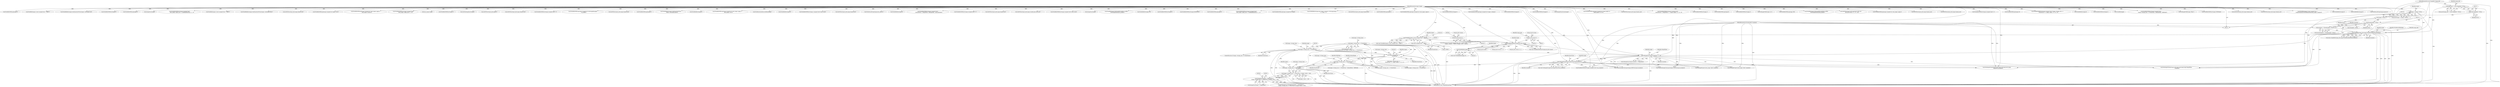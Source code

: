 digraph "0_ImageMagick_4f2c04ea6673863b87ac7f186cbb0d911f74085c_0@pointer" {
"1000534" [label="(Call,image->storage_class == DirectClass)"];
"1000332" [label="(Call,image->storage_class == PseudoClass)"];
"1000314" [label="(Call,image->storage_class == PseudoClass)"];
"1000501" [label="(Call,image->storage_class == PseudoClass)"];
"1000455" [label="(Call,image->storage_class ==\n        PseudoClass)"];
"1000339" [label="(Call,SetImageStorageClass(image,DirectClass,exception))"];
"1000286" [label="(Call,SetImageGray(image,exception))"];
"1000281" [label="(Call,WriteBlobByte(image, 0))"];
"1000265" [label="(Call,WriteBlobMSBShort(image,psd_info.version))"];
"1000257" [label="(Call,WriteBlob(image,4,(const unsigned char *) \"8BPS\"))"];
"1000186" [label="(Call,OpenBlob(image_info,image,WriteBinaryBlobMode,exception))"];
"1000134" [label="(Call,image_info != (const ImageInfo *) NULL)"];
"1000113" [label="(MethodParameterIn,const ImageInfo *image_info)"];
"1000136" [label="(Call,(const ImageInfo *) NULL)"];
"1000146" [label="(Call,image != (Image *) NULL)"];
"1000114" [label="(MethodParameterIn,Image *image)"];
"1000148" [label="(Call,(Image *) NULL)"];
"1000173" [label="(Call,exception != (ExceptionInfo *) NULL)"];
"1000115" [label="(MethodParameterIn,ExceptionInfo *exception)"];
"1000175" [label="(Call,(ExceptionInfo *) NULL)"];
"1000260" [label="(Call,(const unsigned char *) \"8BPS\")"];
"1000250" [label="(Call,psd_info.version=2)"];
"1000225" [label="(Call,psd_info.version=1)"];
"1000533" [label="(Call,(image->storage_class == DirectClass) || (image->colors > 256))"];
"1000528" [label="(Call,(IsImageGray(image) != MagickFalse) ||\n      (image->storage_class == DirectClass) || (image->colors > 256))"];
"1000283" [label="(Literal,0)"];
"1000133" [label="(Call,assert(image_info != (const ImageInfo *) NULL))"];
"1001360" [label="(Call,WriteBlobMSBShort(image,3))"];
"1000177" [label="(Identifier,NULL)"];
"1000388" [label="(Call,WriteBlobMSBLong(image,(unsigned int) image->columns))"];
"1000226" [label="(Call,psd_info.version)"];
"1000279" [label="(Call,(void) WriteBlobByte(image, 0))"];
"1001252" [label="(Call,WriteBlobMSBShort(image,0))"];
"1000507" [label="(Identifier,RGBMode)"];
"1000134" [label="(Call,image_info != (const ImageInfo *) NULL)"];
"1000768" [label="(Call,WriteBlobMSBShort(image,0))"];
"1000406" [label="(Call,IsImageMonochrome(image))"];
"1001442" [label="(Call,GetImageProperty(next_image,\"label\",exception))"];
"1001492" [label="(Call,WriteBlobMSBLong(image,(unsigned int) (label_length+(4-\n              (label_length % 4))+8)))"];
"1001269" [label="(Call,SetPSDSize(&psd_info,image,channel_size))"];
"1000257" [label="(Call,WriteBlob(image,4,(const unsigned char *) \"8BPS\"))"];
"1000187" [label="(Identifier,image_info)"];
"1000250" [label="(Call,psd_info.version=2)"];
"1000417" [label="(Call,WriteBlobMSBShort(image,(unsigned short)\n        (monochrome != MagickFalse ? 1 : image->depth > 8 ? 16 : 8)))"];
"1001264" [label="(Call,WriteBlobMSBShort(image,1))"];
"1001512" [label="(Call,WriteBlobMSBLong(image,0))"];
"1001336" [label="(Call,WriteBlobMSBShort(image,1))"];
"1000135" [label="(Identifier,image_info)"];
"1000332" [label="(Call,image->storage_class == PseudoClass)"];
"1000676" [label="(Call,GetImageProfile(image,\"icc\"))"];
"1000260" [label="(Call,(const unsigned char *) \"8BPS\")"];
"1000553" [label="(Call,WriteBlobMSBLong(image,768))"];
"1000736" [label="(Call,WriteBlob(image,GetStringInfoLength(bim_profile),\n        GetStringInfoDatum(bim_profile)))"];
"1001008" [label="(Call,SetPSDSize(&psd_info,image,layer_info_size+\n        (psd_info.version == 1 ? 8 : 16)))"];
"1001104" [label="(Call,WriteBlobMSBLong(image,(unsigned int) next_image->page.x))"];
"1001303" [label="(Call,SetPSDSize(&psd_info,image,channel_size))"];
"1001365" [label="(Call,SetPSDSize(&psd_info,image,channel_size))"];
"1001377" [label="(Call,WriteBlobMSBShort(image,(unsigned short) -1))"];
"1001456" [label="(Call,WriteBlobMSBLong(image,16))"];
"1000175" [label="(Call,(ExceptionInfo *) NULL)"];
"1000456" [label="(Call,image->storage_class)"];
"1000450" [label="(Call,WriteBlobMSBShort(image,(unsigned short) (image->storage_class ==\n        PseudoClass ? 8 : image->depth > 8 ? 16 : 8)))"];
"1000225" [label="(Call,psd_info.version=1)"];
"1000308" [label="(Call,(image_info->type !=\n         TrueColorAlphaType) && (image->storage_class == PseudoClass))"];
"1000188" [label="(Identifier,image)"];
"1000172" [label="(Call,assert(exception != (ExceptionInfo *) NULL))"];
"1000506" [label="(Identifier,IndexedMode)"];
"1001416" [label="(Call,WriteBlobByte(image,0))"];
"1000339" [label="(Call,SetImageStorageClass(image,DirectClass,exception))"];
"1000935" [label="(Call,psd_info.version == 1)"];
"1000460" [label="(Literal,8)"];
"1000173" [label="(Call,exception != (ExceptionInfo *) NULL)"];
"1000258" [label="(Identifier,image)"];
"1001348" [label="(Call,WriteBlobMSBShort(image,2))"];
"1001571" [label="(Call,CloseBlob(image))"];
"1000116" [label="(Block,)"];
"1000496" [label="(Call,WriteBlobMSBShort(image,(unsigned short)\n            (image->storage_class == PseudoClass ? IndexedMode : RGBMode)))"];
"1000336" [label="(Identifier,PseudoClass)"];
"1001533" [label="(Call,WriteImageChannels(&psd_info,image_info,image,next_image,\n          MagickTrue,exception))"];
"1000541" [label="(Identifier,image)"];
"1000682" [label="(Call,(StringInfo *) NULL)"];
"1000265" [label="(Call,WriteBlobMSBShort(image,psd_info.version))"];
"1001015" [label="(Call,psd_info.version == 1)"];
"1000671" [label="(Call,GetImageProfile(image,\"8bim\"))"];
"1000524" [label="(Call,WriteBlobMSBShort(image,CMYKMode))"];
"1001341" [label="(Call,SetPSDSize(&psd_info,image,channel_size))"];
"1001201" [label="(Call,SetPSDSize(&psd_info,image,channel_size))"];
"1000286" [label="(Call,SetImageGray(image,exception))"];
"1001400" [label="(Call,WriteBlob(image,4,(const unsigned char *)\n          CompositeOperatorToPSDBlendMode(next_image->compose)))"];
"1001435" [label="(Call,WriteBlobByte(image,0))"];
"1000115" [label="(MethodParameterIn,ExceptionInfo *exception)"];
"1000625" [label="(Call,WriteBlobByte(image,0))"];
"1000333" [label="(Call,image->storage_class)"];
"1000230" [label="(ControlStructure,if ((LocaleCompare(image_info->magick,\"PSB\") == 0) ||\n      (image->columns > 30000) || (image->rows > 30000)))"];
"1001515" [label="(Call,WritePascalString(image,property,4))"];
"1001547" [label="(Call,WriteBlobMSBLong(image,0))"];
"1000505" [label="(Identifier,PseudoClass)"];
"1000755" [label="(Call,WriteBlob(image,4,(const unsigned char *) \"8BIM\"))"];
"1000138" [label="(Identifier,NULL)"];
"1000341" [label="(Identifier,DirectClass)"];
"1000500" [label="(Call,image->storage_class == PseudoClass ? IndexedMode : RGBMode)"];
"1000229" [label="(Literal,1)"];
"1000259" [label="(Literal,4)"];
"1000571" [label="(Call,WriteBlobByte(image,ScaleQuantumToChar(image->colormap[i].red)))"];
"1000189" [label="(Identifier,WriteBinaryBlobMode)"];
"1001174" [label="(Call,next_image->storage_class == PseudoClass)"];
"1000235" [label="(Identifier,image_info)"];
"1001196" [label="(Call,WriteBlobMSBShort(image,0))"];
"1001575" [label="(MethodReturn,static MagickBooleanType)"];
"1001466" [label="(Call,WriteBlobMSBLong(image,0))"];
"1000282" [label="(Identifier,image)"];
"1000148" [label="(Call,(Image *) NULL)"];
"1000530" [label="(Call,IsImageGray(image))"];
"1001238" [label="(Call,WriteBlobMSBShort(image,(unsigned short)\n                  (next_image->alpha_trait != UndefinedPixelTrait ? 4 : 3)))"];
"1000287" [label="(Identifier,image)"];
"1001392" [label="(Call,WriteBlob(image,4,(const unsigned char *) \"8BIM\"))"];
"1000643" [label="(Call,WriteBlobByte(image,ScaleQuantumToChar(image->colormap[i].blue)))"];
"1001223" [label="(Call,SetPSDSize(&psd_info,image,channel_size))"];
"1000459" [label="(Identifier,PseudoClass)"];
"1000379" [label="(Call,WriteBlobMSBLong(image,(unsigned int) image->rows))"];
"1000263" [label="(Call,(void) WriteBlobMSBShort(image,psd_info.version))"];
"1001130" [label="(Call,WriteBlobMSBLong(image,(unsigned int) (next_image->page.x+\n          next_image->columns)))"];
"1000190" [label="(Identifier,exception)"];
"1000267" [label="(Call,psd_info.version)"];
"1001312" [label="(Call,WriteBlobMSBShort(image,(unsigned short)\n                 (next_image->alpha_trait ? 5 : 4)))"];
"1000455" [label="(Call,image->storage_class ==\n        PseudoClass)"];
"1000114" [label="(MethodParameterIn,Image *image)"];
"1000254" [label="(Literal,2)"];
"1000535" [label="(Call,image->storage_class)"];
"1000285" [label="(Call,SetImageGray(image,exception) != MagickFalse)"];
"1000823" [label="(Call,base_image=image)"];
"1001561" [label="(Call,WriteImageChannels(&psd_info,image_info,image,image,MagickFalse,\n      exception))"];
"1000186" [label="(Call,OpenBlob(image_info,image,WriteBinaryBlobMode,exception))"];
"1000184" [label="(Call,status=OpenBlob(image_info,image,WriteBinaryBlobMode,exception))"];
"1001276" [label="(Call,WriteBlobMSBShort(image,2))"];
"1000342" [label="(Identifier,exception)"];
"1000314" [label="(Call,image->storage_class == PseudoClass)"];
"1000809" [label="(Call,GetNextImageInList(image))"];
"1000534" [label="(Call,image->storage_class == DirectClass)"];
"1000337" [label="(Call,(void) SetImageStorageClass(image,DirectClass,exception))"];
"1000998" [label="(Call,SetPSDSize(&psd_info,image,0))"];
"1000315" [label="(Call,image->storage_class)"];
"1000266" [label="(Identifier,image)"];
"1001329" [label="(Call,SetPSDSize(&psd_info,image,channel_size))"];
"1001295" [label="(Call,WriteBlobMSBShort(image,(unsigned short) -1))"];
"1000773" [label="(Call,WriteBlobMSBLong(image,(unsigned int) GetStringInfoLength(\n        icc_profile)))"];
"1001353" [label="(Call,SetPSDSize(&psd_info,image,channel_size))"];
"1000318" [label="(Identifier,PseudoClass)"];
"1000146" [label="(Call,image != (Image *) NULL)"];
"1000546" [label="(Call,WriteBlobMSBLong(image,0))"];
"1000490" [label="(Call,TransformImageColorspace(image,sRGBColorspace,exception))"];
"1000346" [label="(Identifier,image)"];
"1000518" [label="(Call,TransformImageColorspace(image,CMYKColorspace,exception))"];
"1000502" [label="(Call,image->storage_class)"];
"1000607" [label="(Call,WriteBlobByte(image,ScaleQuantumToChar(\n          image->colormap[i].green)))"];
"1000538" [label="(Identifier,DirectClass)"];
"1000539" [label="(Call,image->colors > 256)"];
"1000661" [label="(Call,WriteBlobByte(image,0))"];
"1001115" [label="(Call,WriteBlobMSBLong(image,(unsigned int) (next_image->page.y+\n          next_image->rows)))"];
"1000725" [label="(Call,WriteResolutionResourceBlock(image))"];
"1000147" [label="(Identifier,image)"];
"1000798" [label="(Call,WriteBlobByte(image,0))"];
"1001056" [label="(Call,WriteBlobMSBShort(image,-(unsigned short) layer_count))"];
"1001281" [label="(Call,SetPSDSize(&psd_info,image,channel_size))"];
"1000262" [label="(Literal,\"8BPS\")"];
"1000255" [label="(Call,(void) WriteBlob(image,4,(const unsigned char *) \"8BPS\"))"];
"1000288" [label="(Identifier,exception)"];
"1000464" [label="(Identifier,image)"];
"1000529" [label="(Call,IsImageGray(image) != MagickFalse)"];
"1000533" [label="(Call,(image->storage_class == DirectClass) || (image->colors > 256))"];
"1000289" [label="(Identifier,MagickFalse)"];
"1001479" [label="(Call,WritePascalString(image,layer_name,4))"];
"1000372" [label="(Call,WriteBlobMSBShort(image,(unsigned short) num_channels))"];
"1000589" [label="(Call,WriteBlobByte(image,0))"];
"1000150" [label="(Identifier,NULL)"];
"1000454" [label="(Call,image->storage_class ==\n        PseudoClass ? 8 : image->depth > 8 ? 16 : 8)"];
"1000436" [label="(Call,WriteBlobMSBShort(image,(unsigned short)\n        (monochrome != MagickFalse ? BitmapMode : GrayscaleMode)))"];
"1001215" [label="(Call,WriteBlobMSBShort(image,(unsigned short) -1))"];
"1000861" [label="(Call,next_image->storage_class == PseudoClass)"];
"1001257" [label="(Call,SetPSDSize(&psd_info,image,channel_size))"];
"1000174" [label="(Identifier,exception)"];
"1000251" [label="(Call,psd_info.version)"];
"1001043" [label="(Call,SetPSDSize(&psd_info,image,rounded_layer_info_size))"];
"1000145" [label="(Call,assert(image != (Image *) NULL))"];
"1001065" [label="(Call,WriteBlobMSBShort(image,(unsigned short) layer_count))"];
"1000397" [label="(Call,IsImageGray(image))"];
"1000281" [label="(Call,WriteBlobByte(image, 0))"];
"1000955" [label="(Call,GetImageProperty(next_image,\"label\",exception))"];
"1000501" [label="(Call,image->storage_class == PseudoClass)"];
"1000781" [label="(Call,WriteBlob(image,GetStringInfoLength(icc_profile),\n        GetStringInfoDatum(icc_profile)))"];
"1001411" [label="(Call,WriteBlobByte(image,255))"];
"1001324" [label="(Call,WriteBlobMSBShort(image,0))"];
"1000528" [label="(Call,(IsImageGray(image) != MagickFalse) ||\n      (image->storage_class == DirectClass) || (image->colors > 256))"];
"1000763" [label="(Call,WriteBlobMSBShort(image,0x0000040F))"];
"1000331" [label="(ControlStructure,if (image->storage_class == PseudoClass))"];
"1001507" [label="(Call,WriteBlobMSBLong(image,0))"];
"1001182" [label="(Call,WriteBlobMSBShort(image,(unsigned short)\n               (next_image->alpha_trait != UndefinedPixelTrait ? 2 : 1)))"];
"1000113" [label="(MethodParameterIn,const ImageInfo *image_info)"];
"1000340" [label="(Identifier,image)"];
"1000720" [label="(Call,WriteBlobMSBLong(image,(unsigned int) length))"];
"1001421" [label="(Call,WriteBlobByte(image,next_image->compose==NoCompositeOp ?\n          1 << 0x02 : 1))"];
"1001385" [label="(Call,SetPSDSize(&psd_info,image,channel_size))"];
"1001461" [label="(Call,WriteBlobMSBLong(image,0))"];
"1001093" [label="(Call,WriteBlobMSBLong(image,(unsigned int) next_image->page.y))"];
"1000527" [label="(ControlStructure,if ((IsImageGray(image) != MagickFalse) ||\n      (image->storage_class == DirectClass) || (image->colors > 256)))"];
"1000136" [label="(Call,(const ImageInfo *) NULL)"];
"1000534" -> "1000533"  [label="AST: "];
"1000534" -> "1000538"  [label="CFG: "];
"1000535" -> "1000534"  [label="AST: "];
"1000538" -> "1000534"  [label="AST: "];
"1000541" -> "1000534"  [label="CFG: "];
"1000533" -> "1000534"  [label="CFG: "];
"1000534" -> "1001575"  [label="DDG: "];
"1000534" -> "1001575"  [label="DDG: "];
"1000534" -> "1000533"  [label="DDG: "];
"1000534" -> "1000533"  [label="DDG: "];
"1000332" -> "1000534"  [label="DDG: "];
"1000314" -> "1000534"  [label="DDG: "];
"1000501" -> "1000534"  [label="DDG: "];
"1000455" -> "1000534"  [label="DDG: "];
"1000339" -> "1000534"  [label="DDG: "];
"1000332" -> "1000331"  [label="AST: "];
"1000332" -> "1000336"  [label="CFG: "];
"1000333" -> "1000332"  [label="AST: "];
"1000336" -> "1000332"  [label="AST: "];
"1000338" -> "1000332"  [label="CFG: "];
"1000346" -> "1000332"  [label="CFG: "];
"1000332" -> "1001575"  [label="DDG: "];
"1000332" -> "1001575"  [label="DDG: "];
"1000332" -> "1001575"  [label="DDG: "];
"1000314" -> "1000332"  [label="DDG: "];
"1000314" -> "1000332"  [label="DDG: "];
"1000332" -> "1000455"  [label="DDG: "];
"1000332" -> "1000455"  [label="DDG: "];
"1000332" -> "1000861"  [label="DDG: "];
"1000332" -> "1001174"  [label="DDG: "];
"1000314" -> "1000308"  [label="AST: "];
"1000314" -> "1000318"  [label="CFG: "];
"1000315" -> "1000314"  [label="AST: "];
"1000318" -> "1000314"  [label="AST: "];
"1000308" -> "1000314"  [label="CFG: "];
"1000314" -> "1001575"  [label="DDG: "];
"1000314" -> "1001575"  [label="DDG: "];
"1000314" -> "1000308"  [label="DDG: "];
"1000314" -> "1000308"  [label="DDG: "];
"1000314" -> "1000455"  [label="DDG: "];
"1000314" -> "1000455"  [label="DDG: "];
"1000314" -> "1000861"  [label="DDG: "];
"1000314" -> "1001174"  [label="DDG: "];
"1000501" -> "1000500"  [label="AST: "];
"1000501" -> "1000505"  [label="CFG: "];
"1000502" -> "1000501"  [label="AST: "];
"1000505" -> "1000501"  [label="AST: "];
"1000506" -> "1000501"  [label="CFG: "];
"1000507" -> "1000501"  [label="CFG: "];
"1000501" -> "1001575"  [label="DDG: "];
"1000501" -> "1001575"  [label="DDG: "];
"1000455" -> "1000501"  [label="DDG: "];
"1000455" -> "1000501"  [label="DDG: "];
"1000501" -> "1000861"  [label="DDG: "];
"1000501" -> "1001174"  [label="DDG: "];
"1000455" -> "1000454"  [label="AST: "];
"1000455" -> "1000459"  [label="CFG: "];
"1000456" -> "1000455"  [label="AST: "];
"1000459" -> "1000455"  [label="AST: "];
"1000460" -> "1000455"  [label="CFG: "];
"1000464" -> "1000455"  [label="CFG: "];
"1000455" -> "1001575"  [label="DDG: "];
"1000455" -> "1001575"  [label="DDG: "];
"1000455" -> "1000861"  [label="DDG: "];
"1000455" -> "1001174"  [label="DDG: "];
"1000339" -> "1000337"  [label="AST: "];
"1000339" -> "1000342"  [label="CFG: "];
"1000340" -> "1000339"  [label="AST: "];
"1000341" -> "1000339"  [label="AST: "];
"1000342" -> "1000339"  [label="AST: "];
"1000337" -> "1000339"  [label="CFG: "];
"1000339" -> "1001575"  [label="DDG: "];
"1000339" -> "1001575"  [label="DDG: "];
"1000339" -> "1000337"  [label="DDG: "];
"1000339" -> "1000337"  [label="DDG: "];
"1000339" -> "1000337"  [label="DDG: "];
"1000286" -> "1000339"  [label="DDG: "];
"1000286" -> "1000339"  [label="DDG: "];
"1000114" -> "1000339"  [label="DDG: "];
"1000115" -> "1000339"  [label="DDG: "];
"1000339" -> "1000372"  [label="DDG: "];
"1000339" -> "1000490"  [label="DDG: "];
"1000339" -> "1000518"  [label="DDG: "];
"1000339" -> "1000955"  [label="DDG: "];
"1000339" -> "1001442"  [label="DDG: "];
"1000339" -> "1001533"  [label="DDG: "];
"1000339" -> "1001561"  [label="DDG: "];
"1000286" -> "1000285"  [label="AST: "];
"1000286" -> "1000288"  [label="CFG: "];
"1000287" -> "1000286"  [label="AST: "];
"1000288" -> "1000286"  [label="AST: "];
"1000289" -> "1000286"  [label="CFG: "];
"1000286" -> "1001575"  [label="DDG: "];
"1000286" -> "1000285"  [label="DDG: "];
"1000286" -> "1000285"  [label="DDG: "];
"1000281" -> "1000286"  [label="DDG: "];
"1000265" -> "1000286"  [label="DDG: "];
"1000114" -> "1000286"  [label="DDG: "];
"1000186" -> "1000286"  [label="DDG: "];
"1000115" -> "1000286"  [label="DDG: "];
"1000286" -> "1000372"  [label="DDG: "];
"1000286" -> "1000490"  [label="DDG: "];
"1000286" -> "1000518"  [label="DDG: "];
"1000286" -> "1000955"  [label="DDG: "];
"1000286" -> "1001442"  [label="DDG: "];
"1000286" -> "1001533"  [label="DDG: "];
"1000286" -> "1001561"  [label="DDG: "];
"1000281" -> "1000279"  [label="AST: "];
"1000281" -> "1000283"  [label="CFG: "];
"1000282" -> "1000281"  [label="AST: "];
"1000283" -> "1000281"  [label="AST: "];
"1000279" -> "1000281"  [label="CFG: "];
"1000281" -> "1000279"  [label="DDG: "];
"1000281" -> "1000279"  [label="DDG: "];
"1000265" -> "1000281"  [label="DDG: "];
"1000114" -> "1000281"  [label="DDG: "];
"1000265" -> "1000263"  [label="AST: "];
"1000265" -> "1000267"  [label="CFG: "];
"1000266" -> "1000265"  [label="AST: "];
"1000267" -> "1000265"  [label="AST: "];
"1000263" -> "1000265"  [label="CFG: "];
"1000265" -> "1001575"  [label="DDG: "];
"1000265" -> "1000263"  [label="DDG: "];
"1000265" -> "1000263"  [label="DDG: "];
"1000257" -> "1000265"  [label="DDG: "];
"1000114" -> "1000265"  [label="DDG: "];
"1000250" -> "1000265"  [label="DDG: "];
"1000225" -> "1000265"  [label="DDG: "];
"1000265" -> "1000935"  [label="DDG: "];
"1000265" -> "1001015"  [label="DDG: "];
"1000257" -> "1000255"  [label="AST: "];
"1000257" -> "1000260"  [label="CFG: "];
"1000258" -> "1000257"  [label="AST: "];
"1000259" -> "1000257"  [label="AST: "];
"1000260" -> "1000257"  [label="AST: "];
"1000255" -> "1000257"  [label="CFG: "];
"1000257" -> "1001575"  [label="DDG: "];
"1000257" -> "1000255"  [label="DDG: "];
"1000257" -> "1000255"  [label="DDG: "];
"1000257" -> "1000255"  [label="DDG: "];
"1000186" -> "1000257"  [label="DDG: "];
"1000114" -> "1000257"  [label="DDG: "];
"1000260" -> "1000257"  [label="DDG: "];
"1000186" -> "1000184"  [label="AST: "];
"1000186" -> "1000190"  [label="CFG: "];
"1000187" -> "1000186"  [label="AST: "];
"1000188" -> "1000186"  [label="AST: "];
"1000189" -> "1000186"  [label="AST: "];
"1000190" -> "1000186"  [label="AST: "];
"1000184" -> "1000186"  [label="CFG: "];
"1000186" -> "1001575"  [label="DDG: "];
"1000186" -> "1001575"  [label="DDG: "];
"1000186" -> "1001575"  [label="DDG: "];
"1000186" -> "1001575"  [label="DDG: "];
"1000186" -> "1000184"  [label="DDG: "];
"1000186" -> "1000184"  [label="DDG: "];
"1000186" -> "1000184"  [label="DDG: "];
"1000186" -> "1000184"  [label="DDG: "];
"1000134" -> "1000186"  [label="DDG: "];
"1000113" -> "1000186"  [label="DDG: "];
"1000146" -> "1000186"  [label="DDG: "];
"1000114" -> "1000186"  [label="DDG: "];
"1000173" -> "1000186"  [label="DDG: "];
"1000115" -> "1000186"  [label="DDG: "];
"1000186" -> "1001533"  [label="DDG: "];
"1000186" -> "1001561"  [label="DDG: "];
"1000134" -> "1000133"  [label="AST: "];
"1000134" -> "1000136"  [label="CFG: "];
"1000135" -> "1000134"  [label="AST: "];
"1000136" -> "1000134"  [label="AST: "];
"1000133" -> "1000134"  [label="CFG: "];
"1000134" -> "1001575"  [label="DDG: "];
"1000134" -> "1000133"  [label="DDG: "];
"1000134" -> "1000133"  [label="DDG: "];
"1000113" -> "1000134"  [label="DDG: "];
"1000136" -> "1000134"  [label="DDG: "];
"1000113" -> "1000112"  [label="AST: "];
"1000113" -> "1001575"  [label="DDG: "];
"1000113" -> "1001533"  [label="DDG: "];
"1000113" -> "1001561"  [label="DDG: "];
"1000136" -> "1000138"  [label="CFG: "];
"1000137" -> "1000136"  [label="AST: "];
"1000138" -> "1000136"  [label="AST: "];
"1000136" -> "1000148"  [label="DDG: "];
"1000146" -> "1000145"  [label="AST: "];
"1000146" -> "1000148"  [label="CFG: "];
"1000147" -> "1000146"  [label="AST: "];
"1000148" -> "1000146"  [label="AST: "];
"1000145" -> "1000146"  [label="CFG: "];
"1000146" -> "1001575"  [label="DDG: "];
"1000146" -> "1000145"  [label="DDG: "];
"1000146" -> "1000145"  [label="DDG: "];
"1000114" -> "1000146"  [label="DDG: "];
"1000148" -> "1000146"  [label="DDG: "];
"1000114" -> "1000112"  [label="AST: "];
"1000114" -> "1001575"  [label="DDG: "];
"1000114" -> "1000372"  [label="DDG: "];
"1000114" -> "1000379"  [label="DDG: "];
"1000114" -> "1000388"  [label="DDG: "];
"1000114" -> "1000397"  [label="DDG: "];
"1000114" -> "1000406"  [label="DDG: "];
"1000114" -> "1000417"  [label="DDG: "];
"1000114" -> "1000436"  [label="DDG: "];
"1000114" -> "1000450"  [label="DDG: "];
"1000114" -> "1000490"  [label="DDG: "];
"1000114" -> "1000496"  [label="DDG: "];
"1000114" -> "1000518"  [label="DDG: "];
"1000114" -> "1000524"  [label="DDG: "];
"1000114" -> "1000530"  [label="DDG: "];
"1000114" -> "1000546"  [label="DDG: "];
"1000114" -> "1000553"  [label="DDG: "];
"1000114" -> "1000571"  [label="DDG: "];
"1000114" -> "1000589"  [label="DDG: "];
"1000114" -> "1000607"  [label="DDG: "];
"1000114" -> "1000625"  [label="DDG: "];
"1000114" -> "1000643"  [label="DDG: "];
"1000114" -> "1000661"  [label="DDG: "];
"1000114" -> "1000671"  [label="DDG: "];
"1000114" -> "1000676"  [label="DDG: "];
"1000114" -> "1000720"  [label="DDG: "];
"1000114" -> "1000725"  [label="DDG: "];
"1000114" -> "1000736"  [label="DDG: "];
"1000114" -> "1000755"  [label="DDG: "];
"1000114" -> "1000763"  [label="DDG: "];
"1000114" -> "1000768"  [label="DDG: "];
"1000114" -> "1000773"  [label="DDG: "];
"1000114" -> "1000781"  [label="DDG: "];
"1000114" -> "1000798"  [label="DDG: "];
"1000114" -> "1000809"  [label="DDG: "];
"1000114" -> "1000823"  [label="DDG: "];
"1000114" -> "1000998"  [label="DDG: "];
"1000114" -> "1001008"  [label="DDG: "];
"1000114" -> "1001043"  [label="DDG: "];
"1000114" -> "1001056"  [label="DDG: "];
"1000114" -> "1001065"  [label="DDG: "];
"1000114" -> "1001093"  [label="DDG: "];
"1000114" -> "1001104"  [label="DDG: "];
"1000114" -> "1001115"  [label="DDG: "];
"1000114" -> "1001130"  [label="DDG: "];
"1000114" -> "1001182"  [label="DDG: "];
"1000114" -> "1001196"  [label="DDG: "];
"1000114" -> "1001201"  [label="DDG: "];
"1000114" -> "1001215"  [label="DDG: "];
"1000114" -> "1001223"  [label="DDG: "];
"1000114" -> "1001238"  [label="DDG: "];
"1000114" -> "1001252"  [label="DDG: "];
"1000114" -> "1001257"  [label="DDG: "];
"1000114" -> "1001264"  [label="DDG: "];
"1000114" -> "1001269"  [label="DDG: "];
"1000114" -> "1001276"  [label="DDG: "];
"1000114" -> "1001281"  [label="DDG: "];
"1000114" -> "1001295"  [label="DDG: "];
"1000114" -> "1001303"  [label="DDG: "];
"1000114" -> "1001312"  [label="DDG: "];
"1000114" -> "1001324"  [label="DDG: "];
"1000114" -> "1001329"  [label="DDG: "];
"1000114" -> "1001336"  [label="DDG: "];
"1000114" -> "1001341"  [label="DDG: "];
"1000114" -> "1001348"  [label="DDG: "];
"1000114" -> "1001353"  [label="DDG: "];
"1000114" -> "1001360"  [label="DDG: "];
"1000114" -> "1001365"  [label="DDG: "];
"1000114" -> "1001377"  [label="DDG: "];
"1000114" -> "1001385"  [label="DDG: "];
"1000114" -> "1001392"  [label="DDG: "];
"1000114" -> "1001400"  [label="DDG: "];
"1000114" -> "1001411"  [label="DDG: "];
"1000114" -> "1001416"  [label="DDG: "];
"1000114" -> "1001421"  [label="DDG: "];
"1000114" -> "1001435"  [label="DDG: "];
"1000114" -> "1001456"  [label="DDG: "];
"1000114" -> "1001461"  [label="DDG: "];
"1000114" -> "1001466"  [label="DDG: "];
"1000114" -> "1001479"  [label="DDG: "];
"1000114" -> "1001492"  [label="DDG: "];
"1000114" -> "1001507"  [label="DDG: "];
"1000114" -> "1001512"  [label="DDG: "];
"1000114" -> "1001515"  [label="DDG: "];
"1000114" -> "1001533"  [label="DDG: "];
"1000114" -> "1001547"  [label="DDG: "];
"1000114" -> "1001561"  [label="DDG: "];
"1000114" -> "1001571"  [label="DDG: "];
"1000148" -> "1000150"  [label="CFG: "];
"1000149" -> "1000148"  [label="AST: "];
"1000150" -> "1000148"  [label="AST: "];
"1000148" -> "1000175"  [label="DDG: "];
"1000173" -> "1000172"  [label="AST: "];
"1000173" -> "1000175"  [label="CFG: "];
"1000174" -> "1000173"  [label="AST: "];
"1000175" -> "1000173"  [label="AST: "];
"1000172" -> "1000173"  [label="CFG: "];
"1000173" -> "1001575"  [label="DDG: "];
"1000173" -> "1000172"  [label="DDG: "];
"1000173" -> "1000172"  [label="DDG: "];
"1000115" -> "1000173"  [label="DDG: "];
"1000175" -> "1000173"  [label="DDG: "];
"1000115" -> "1000112"  [label="AST: "];
"1000115" -> "1001575"  [label="DDG: "];
"1000115" -> "1000490"  [label="DDG: "];
"1000115" -> "1000518"  [label="DDG: "];
"1000115" -> "1000955"  [label="DDG: "];
"1000115" -> "1001442"  [label="DDG: "];
"1000115" -> "1001533"  [label="DDG: "];
"1000115" -> "1001561"  [label="DDG: "];
"1000175" -> "1000177"  [label="CFG: "];
"1000176" -> "1000175"  [label="AST: "];
"1000177" -> "1000175"  [label="AST: "];
"1000175" -> "1001575"  [label="DDG: "];
"1000175" -> "1000682"  [label="DDG: "];
"1000260" -> "1000262"  [label="CFG: "];
"1000261" -> "1000260"  [label="AST: "];
"1000262" -> "1000260"  [label="AST: "];
"1000250" -> "1000230"  [label="AST: "];
"1000250" -> "1000254"  [label="CFG: "];
"1000251" -> "1000250"  [label="AST: "];
"1000254" -> "1000250"  [label="AST: "];
"1000256" -> "1000250"  [label="CFG: "];
"1000225" -> "1000116"  [label="AST: "];
"1000225" -> "1000229"  [label="CFG: "];
"1000226" -> "1000225"  [label="AST: "];
"1000229" -> "1000225"  [label="AST: "];
"1000235" -> "1000225"  [label="CFG: "];
"1000533" -> "1000528"  [label="AST: "];
"1000533" -> "1000539"  [label="CFG: "];
"1000539" -> "1000533"  [label="AST: "];
"1000528" -> "1000533"  [label="CFG: "];
"1000533" -> "1001575"  [label="DDG: "];
"1000533" -> "1001575"  [label="DDG: "];
"1000533" -> "1000528"  [label="DDG: "];
"1000533" -> "1000528"  [label="DDG: "];
"1000539" -> "1000533"  [label="DDG: "];
"1000539" -> "1000533"  [label="DDG: "];
"1000528" -> "1000527"  [label="AST: "];
"1000528" -> "1000529"  [label="CFG: "];
"1000529" -> "1000528"  [label="AST: "];
"1000545" -> "1000528"  [label="CFG: "];
"1000552" -> "1000528"  [label="CFG: "];
"1000528" -> "1001575"  [label="DDG: "];
"1000528" -> "1001575"  [label="DDG: "];
"1000528" -> "1001575"  [label="DDG: "];
"1000529" -> "1000528"  [label="DDG: "];
"1000529" -> "1000528"  [label="DDG: "];
}
